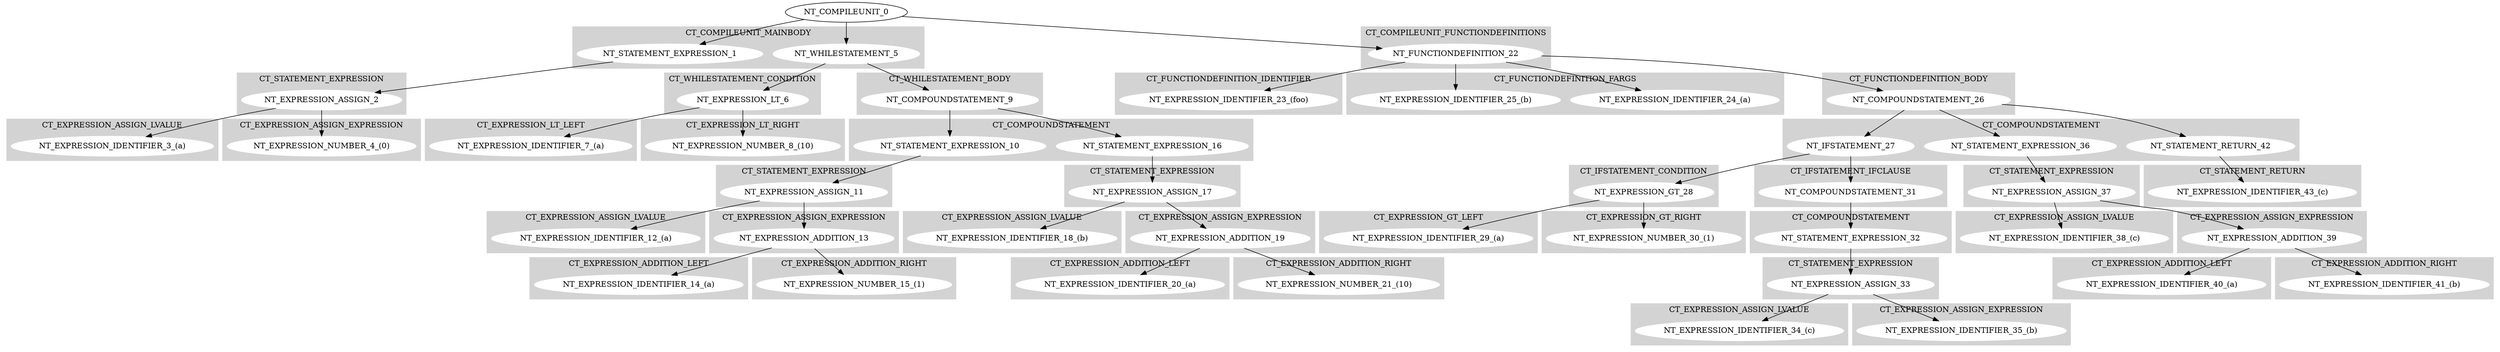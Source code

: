 digraph {
	subgraph cluster0{
		node [style=filled,color=white];
		style=filled;
		color=lightgrey;
		"NT_STATEMENT_EXPRESSION_1";"NT_WHILESTATEMENT_5";
		label=CT_COMPILEUNIT_MAINBODY;
	}
	subgraph cluster1{
		node [style=filled,color=white];
		style=filled;
		color=lightgrey;
		"NT_FUNCTIOΝDEFINITION_22";
		label=CT_COMPILEUNIT_FUNCTIONDEFINITIONS;
	}
	subgraph cluster2{
		node [style=filled,color=white];
		style=filled;
		color=lightgrey;
		"NT_EXPRESSION_ASSIGN_2";
		label=CT_STATEMENT_EXPRESSION;
	}
	subgraph cluster3{
		node [style=filled,color=white];
		style=filled;
		color=lightgrey;
		"NT_EXPRESSION_IDENTIFIER_3_(a)";
		label=CT_EXPRESSION_ASSIGN_LVALUE;
	}
	subgraph cluster4{
		node [style=filled,color=white];
		style=filled;
		color=lightgrey;
		"NT_EXPRESSION_NUMBER_4_(0)";
		label=CT_EXPRESSION_ASSIGN_EXPRESSION;
	}
"NT_EXPRESSION_ASSIGN_2"->"NT_EXPRESSION_IDENTIFIER_3_(a)"
"NT_EXPRESSION_ASSIGN_2"->"NT_EXPRESSION_NUMBER_4_(0)"
"NT_STATEMENT_EXPRESSION_1"->"NT_EXPRESSION_ASSIGN_2"
"NT_COMPILEUNIT_0"->"NT_STATEMENT_EXPRESSION_1"
	subgraph cluster5{
		node [style=filled,color=white];
		style=filled;
		color=lightgrey;
		"NT_EXPRESSION_LT_6";
		label=CT_WHILESTATEMENT_CONDITION;
	}
	subgraph cluster6{
		node [style=filled,color=white];
		style=filled;
		color=lightgrey;
		"NT_COMPOUNDSTATEMENT_9";
		label=CT_WHILESTATEMENT_BODY;
	}
	subgraph cluster7{
		node [style=filled,color=white];
		style=filled;
		color=lightgrey;
		"NT_EXPRESSION_IDENTIFIER_7_(a)";
		label=CT_EXPRESSION_LT_LEFT;
	}
	subgraph cluster8{
		node [style=filled,color=white];
		style=filled;
		color=lightgrey;
		"NT_EXPRESSION_NUMBER_8_(10)";
		label=CT_EXPRESSION_LT_RIGHT;
	}
"NT_EXPRESSION_LT_6"->"NT_EXPRESSION_IDENTIFIER_7_(a)"
"NT_EXPRESSION_LT_6"->"NT_EXPRESSION_NUMBER_8_(10)"
"NT_WHILESTATEMENT_5"->"NT_EXPRESSION_LT_6"
	subgraph cluster9{
		node [style=filled,color=white];
		style=filled;
		color=lightgrey;
		"NT_STATEMENT_EXPRESSION_10";"NT_STATEMENT_EXPRESSION_16";
		label=CT_COMPOUNDSTATEMENT;
	}
	subgraph cluster10{
		node [style=filled,color=white];
		style=filled;
		color=lightgrey;
		"NT_EXPRESSION_ASSIGN_11";
		label=CT_STATEMENT_EXPRESSION;
	}
	subgraph cluster11{
		node [style=filled,color=white];
		style=filled;
		color=lightgrey;
		"NT_EXPRESSION_IDENTIFIER_12_(a)";
		label=CT_EXPRESSION_ASSIGN_LVALUE;
	}
	subgraph cluster12{
		node [style=filled,color=white];
		style=filled;
		color=lightgrey;
		"NT_EXPRESSION_ADDITION_13";
		label=CT_EXPRESSION_ASSIGN_EXPRESSION;
	}
"NT_EXPRESSION_ASSIGN_11"->"NT_EXPRESSION_IDENTIFIER_12_(a)"
	subgraph cluster13{
		node [style=filled,color=white];
		style=filled;
		color=lightgrey;
		"NT_EXPRESSION_IDENTIFIER_14_(a)";
		label=CT_EXPRESSION_ADDITION_LEFT;
	}
	subgraph cluster14{
		node [style=filled,color=white];
		style=filled;
		color=lightgrey;
		"NT_EXPRESSION_NUMBER_15_(1)";
		label=CT_EXPRESSION_ADDITION_RIGHT;
	}
"NT_EXPRESSION_ADDITION_13"->"NT_EXPRESSION_IDENTIFIER_14_(a)"
"NT_EXPRESSION_ADDITION_13"->"NT_EXPRESSION_NUMBER_15_(1)"
"NT_EXPRESSION_ASSIGN_11"->"NT_EXPRESSION_ADDITION_13"
"NT_STATEMENT_EXPRESSION_10"->"NT_EXPRESSION_ASSIGN_11"
"NT_COMPOUNDSTATEMENT_9"->"NT_STATEMENT_EXPRESSION_10"
	subgraph cluster15{
		node [style=filled,color=white];
		style=filled;
		color=lightgrey;
		"NT_EXPRESSION_ASSIGN_17";
		label=CT_STATEMENT_EXPRESSION;
	}
	subgraph cluster16{
		node [style=filled,color=white];
		style=filled;
		color=lightgrey;
		"NT_EXPRESSION_IDENTIFIER_18_(b)";
		label=CT_EXPRESSION_ASSIGN_LVALUE;
	}
	subgraph cluster17{
		node [style=filled,color=white];
		style=filled;
		color=lightgrey;
		"NT_EXPRESSION_ADDITION_19";
		label=CT_EXPRESSION_ASSIGN_EXPRESSION;
	}
"NT_EXPRESSION_ASSIGN_17"->"NT_EXPRESSION_IDENTIFIER_18_(b)"
	subgraph cluster18{
		node [style=filled,color=white];
		style=filled;
		color=lightgrey;
		"NT_EXPRESSION_IDENTIFIER_20_(a)";
		label=CT_EXPRESSION_ADDITION_LEFT;
	}
	subgraph cluster19{
		node [style=filled,color=white];
		style=filled;
		color=lightgrey;
		"NT_EXPRESSION_NUMBER_21_(10)";
		label=CT_EXPRESSION_ADDITION_RIGHT;
	}
"NT_EXPRESSION_ADDITION_19"->"NT_EXPRESSION_IDENTIFIER_20_(a)"
"NT_EXPRESSION_ADDITION_19"->"NT_EXPRESSION_NUMBER_21_(10)"
"NT_EXPRESSION_ASSIGN_17"->"NT_EXPRESSION_ADDITION_19"
"NT_STATEMENT_EXPRESSION_16"->"NT_EXPRESSION_ASSIGN_17"
"NT_COMPOUNDSTATEMENT_9"->"NT_STATEMENT_EXPRESSION_16"
"NT_WHILESTATEMENT_5"->"NT_COMPOUNDSTATEMENT_9"
"NT_COMPILEUNIT_0"->"NT_WHILESTATEMENT_5"
	subgraph cluster20{
		node [style=filled,color=white];
		style=filled;
		color=lightgrey;
		"NT_EXPRESSION_IDENTIFIER_23_(foo)";
		label=CT_FUNCTIONDEFINITION_IDENTIFIER;
	}
	subgraph cluster21{
		node [style=filled,color=white];
		style=filled;
		color=lightgrey;
		"NT_EXPRESSION_IDENTIFIER_24_(a)";"NT_EXPRESSION_IDENTIFIER_25_(b)";
		label=CT_FUNCTIONDEFINITION_FARGS;
	}
	subgraph cluster22{
		node [style=filled,color=white];
		style=filled;
		color=lightgrey;
		"NT_COMPOUNDSTATEMENT_26";
		label=CT_FUNCTIONDEFINITION_BODY;
	}
"NT_FUNCTIOΝDEFINITION_22"->"NT_EXPRESSION_IDENTIFIER_23_(foo)"
"NT_FUNCTIOΝDEFINITION_22"->"NT_EXPRESSION_IDENTIFIER_24_(a)"
"NT_FUNCTIOΝDEFINITION_22"->"NT_EXPRESSION_IDENTIFIER_25_(b)"
	subgraph cluster23{
		node [style=filled,color=white];
		style=filled;
		color=lightgrey;
		"NT_IFSTATEMENT_27";"NT_STATEMENT_EXPRESSION_36";"NT_STATEMENT_RETURN_42";
		label=CT_COMPOUNDSTATEMENT;
	}
	subgraph cluster24{
		node [style=filled,color=white];
		style=filled;
		color=lightgrey;
		"NT_EXPRESSION_GT_28";
		label=CT_IFSTATEMENT_CONDITION;
	}
	subgraph cluster25{
		node [style=filled,color=white];
		style=filled;
		color=lightgrey;
		"NT_COMPOUNDSTATEMENT_31";
		label=CT_IFSTATEMENT_IFCLAUSE;
	}
	subgraph cluster26{
		node [style=filled,color=white];
		style=filled;
		color=lightgrey;
		"NT_EXPRESSION_IDENTIFIER_29_(a)";
		label=CT_EXPRESSION_GT_LEFT;
	}
	subgraph cluster27{
		node [style=filled,color=white];
		style=filled;
		color=lightgrey;
		"NT_EXPRESSION_NUMBER_30_(1)";
		label=CT_EXPRESSION_GT_RIGHT;
	}
"NT_EXPRESSION_GT_28"->"NT_EXPRESSION_IDENTIFIER_29_(a)"
"NT_EXPRESSION_GT_28"->"NT_EXPRESSION_NUMBER_30_(1)"
"NT_IFSTATEMENT_27"->"NT_EXPRESSION_GT_28"
	subgraph cluster28{
		node [style=filled,color=white];
		style=filled;
		color=lightgrey;
		"NT_STATEMENT_EXPRESSION_32";
		label=CT_COMPOUNDSTATEMENT;
	}
	subgraph cluster29{
		node [style=filled,color=white];
		style=filled;
		color=lightgrey;
		"NT_EXPRESSION_ASSIGN_33";
		label=CT_STATEMENT_EXPRESSION;
	}
	subgraph cluster30{
		node [style=filled,color=white];
		style=filled;
		color=lightgrey;
		"NT_EXPRESSION_IDENTIFIER_34_(c)";
		label=CT_EXPRESSION_ASSIGN_LVALUE;
	}
	subgraph cluster31{
		node [style=filled,color=white];
		style=filled;
		color=lightgrey;
		"NT_EXPRESSION_IDENTIFIER_35_(b)";
		label=CT_EXPRESSION_ASSIGN_EXPRESSION;
	}
"NT_EXPRESSION_ASSIGN_33"->"NT_EXPRESSION_IDENTIFIER_34_(c)"
"NT_EXPRESSION_ASSIGN_33"->"NT_EXPRESSION_IDENTIFIER_35_(b)"
"NT_STATEMENT_EXPRESSION_32"->"NT_EXPRESSION_ASSIGN_33"
"NT_COMPOUNDSTATEMENT_31"->"NT_STATEMENT_EXPRESSION_32"
"NT_IFSTATEMENT_27"->"NT_COMPOUNDSTATEMENT_31"
"NT_COMPOUNDSTATEMENT_26"->"NT_IFSTATEMENT_27"
	subgraph cluster32{
		node [style=filled,color=white];
		style=filled;
		color=lightgrey;
		"NT_EXPRESSION_ASSIGN_37";
		label=CT_STATEMENT_EXPRESSION;
	}
	subgraph cluster33{
		node [style=filled,color=white];
		style=filled;
		color=lightgrey;
		"NT_EXPRESSION_IDENTIFIER_38_(c)";
		label=CT_EXPRESSION_ASSIGN_LVALUE;
	}
	subgraph cluster34{
		node [style=filled,color=white];
		style=filled;
		color=lightgrey;
		"NT_EXPRESSION_ADDITION_39";
		label=CT_EXPRESSION_ASSIGN_EXPRESSION;
	}
"NT_EXPRESSION_ASSIGN_37"->"NT_EXPRESSION_IDENTIFIER_38_(c)"
	subgraph cluster35{
		node [style=filled,color=white];
		style=filled;
		color=lightgrey;
		"NT_EXPRESSION_IDENTIFIER_40_(a)";
		label=CT_EXPRESSION_ADDITION_LEFT;
	}
	subgraph cluster36{
		node [style=filled,color=white];
		style=filled;
		color=lightgrey;
		"NT_EXPRESSION_IDENTIFIER_41_(b)";
		label=CT_EXPRESSION_ADDITION_RIGHT;
	}
"NT_EXPRESSION_ADDITION_39"->"NT_EXPRESSION_IDENTIFIER_40_(a)"
"NT_EXPRESSION_ADDITION_39"->"NT_EXPRESSION_IDENTIFIER_41_(b)"
"NT_EXPRESSION_ASSIGN_37"->"NT_EXPRESSION_ADDITION_39"
"NT_STATEMENT_EXPRESSION_36"->"NT_EXPRESSION_ASSIGN_37"
"NT_COMPOUNDSTATEMENT_26"->"NT_STATEMENT_EXPRESSION_36"
	subgraph cluster37{
		node [style=filled,color=white];
		style=filled;
		color=lightgrey;
		"NT_EXPRESSION_IDENTIFIER_43_(c)";
		label=CT_STATEMENT_RETURN;
	}
"NT_STATEMENT_RETURN_42"->"NT_EXPRESSION_IDENTIFIER_43_(c)"
"NT_COMPOUNDSTATEMENT_26"->"NT_STATEMENT_RETURN_42"
"NT_FUNCTIOΝDEFINITION_22"->"NT_COMPOUNDSTATEMENT_26"
"NT_COMPILEUNIT_0"->"NT_FUNCTIOΝDEFINITION_22"
}
